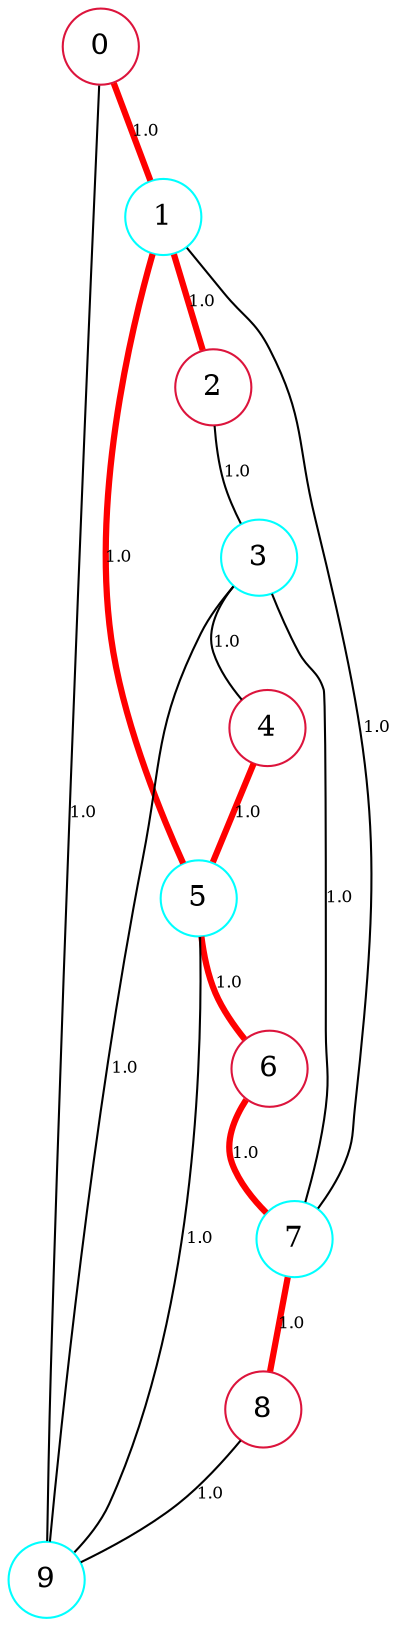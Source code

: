 graph "instance001.txt" {
	edge [fontsize=8]
	node [color=crimson shape=circle width=0.05]
	0 [label=0]
	node [color=aqua shape=circle width=0.05]
	1 [label=1]
	node [color=crimson shape=circle width=0.05]
	2 [label=2]
	node [color=aqua shape=circle width=0.05]
	3 [label=3]
	node [color=crimson shape=circle width=0.05]
	4 [label=4]
	node [color=aqua shape=circle width=0.05]
	5 [label=5]
	node [color=crimson shape=circle width=0.05]
	6 [label=6]
	node [color=aqua shape=circle width=0.05]
	7 [label=7]
	node [color=crimson shape=circle width=0.05]
	8 [label=8]
	node [color=aqua shape=circle width=0.05]
	9 [label=9]
	0 -- 1 [label=1.0 color=red penwidth=3 weight=0]
	1 -- 2 [label=1.0 color=red penwidth=3 weight=0]
	2 -- 3 [label=1.0 weight=0]
	3 -- 4 [label=1.0 weight=0]
	1 -- 5 [label=1.0 color=red penwidth=3 weight=0]
	4 -- 5 [label=1.0 color=red penwidth=3 weight=0]
	5 -- 6 [label=1.0 color=red penwidth=3 weight=0]
	1 -- 7 [label=1.0 weight=0]
	3 -- 7 [label=1.0 weight=0]
	6 -- 7 [label=1.0 color=red penwidth=3 weight=0]
	7 -- 8 [label=1.0 color=red penwidth=3 weight=0]
	0 -- 9 [label=1.0 weight=0]
	3 -- 9 [label=1.0 weight=0]
	5 -- 9 [label=1.0 weight=0]
	8 -- 9 [label=1.0 weight=0]
}
